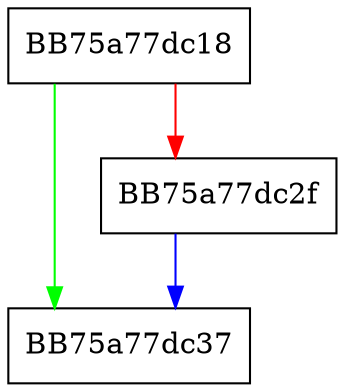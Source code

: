 digraph __report_securityfailure {
  node [shape="box"];
  graph [splines=ortho];
  BB75a77dc18 -> BB75a77dc37 [color="green"];
  BB75a77dc18 -> BB75a77dc2f [color="red"];
  BB75a77dc2f -> BB75a77dc37 [color="blue"];
}